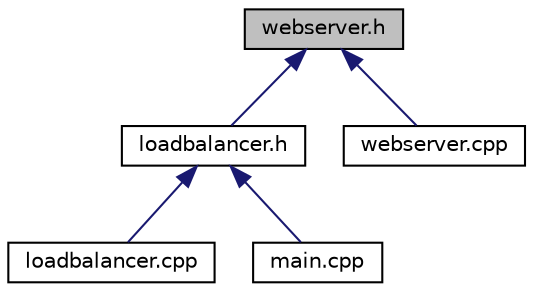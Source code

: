 digraph "webserver.h"
{
 // LATEX_PDF_SIZE
  edge [fontname="Helvetica",fontsize="10",labelfontname="Helvetica",labelfontsize="10"];
  node [fontname="Helvetica",fontsize="10",shape=record];
  Node1 [label="webserver.h",height=0.2,width=0.4,color="black", fillcolor="grey75", style="filled", fontcolor="black",tooltip="Defines the WebServer class used to process web requests in the load balancer simulation."];
  Node1 -> Node2 [dir="back",color="midnightblue",fontsize="10",style="solid",fontname="Helvetica"];
  Node2 [label="loadbalancer.h",height=0.2,width=0.4,color="black", fillcolor="white", style="filled",URL="$loadbalancer_8h.html",tooltip="Defines the LoadBalancer class used to simulate load balancing among multiple web servers."];
  Node2 -> Node3 [dir="back",color="midnightblue",fontsize="10",style="solid",fontname="Helvetica"];
  Node3 [label="loadbalancer.cpp",height=0.2,width=0.4,color="black", fillcolor="white", style="filled",URL="$loadbalancer_8cpp.html",tooltip="Implements the LoadBalancer class methods for simulating load balancing among web servers."];
  Node2 -> Node4 [dir="back",color="midnightblue",fontsize="10",style="solid",fontname="Helvetica"];
  Node4 [label="main.cpp",height=0.2,width=0.4,color="black", fillcolor="white", style="filled",URL="$main_8cpp.html",tooltip="Main function to simulate load balancing with user-defined parameters."];
  Node1 -> Node5 [dir="back",color="midnightblue",fontsize="10",style="solid",fontname="Helvetica"];
  Node5 [label="webserver.cpp",height=0.2,width=0.4,color="black", fillcolor="white", style="filled",URL="$webserver_8cpp.html",tooltip="Implements the WebServer class methods."];
}
